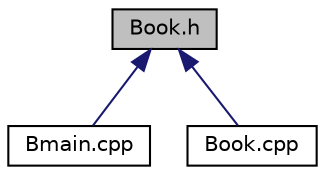 digraph "Book.h"
{
  edge [fontname="Helvetica",fontsize="10",labelfontname="Helvetica",labelfontsize="10"];
  node [fontname="Helvetica",fontsize="10",shape=record];
  Node1 [label="Book.h",height=0.2,width=0.4,color="black", fillcolor="grey75", style="filled", fontcolor="black"];
  Node1 -> Node2 [dir="back",color="midnightblue",fontsize="10",style="solid"];
  Node2 [label="Bmain.cpp",height=0.2,width=0.4,color="black", fillcolor="white", style="filled",URL="$Bmain_8cpp.html"];
  Node1 -> Node3 [dir="back",color="midnightblue",fontsize="10",style="solid"];
  Node3 [label="Book.cpp",height=0.2,width=0.4,color="black", fillcolor="white", style="filled",URL="$Book_8cpp.html"];
}
